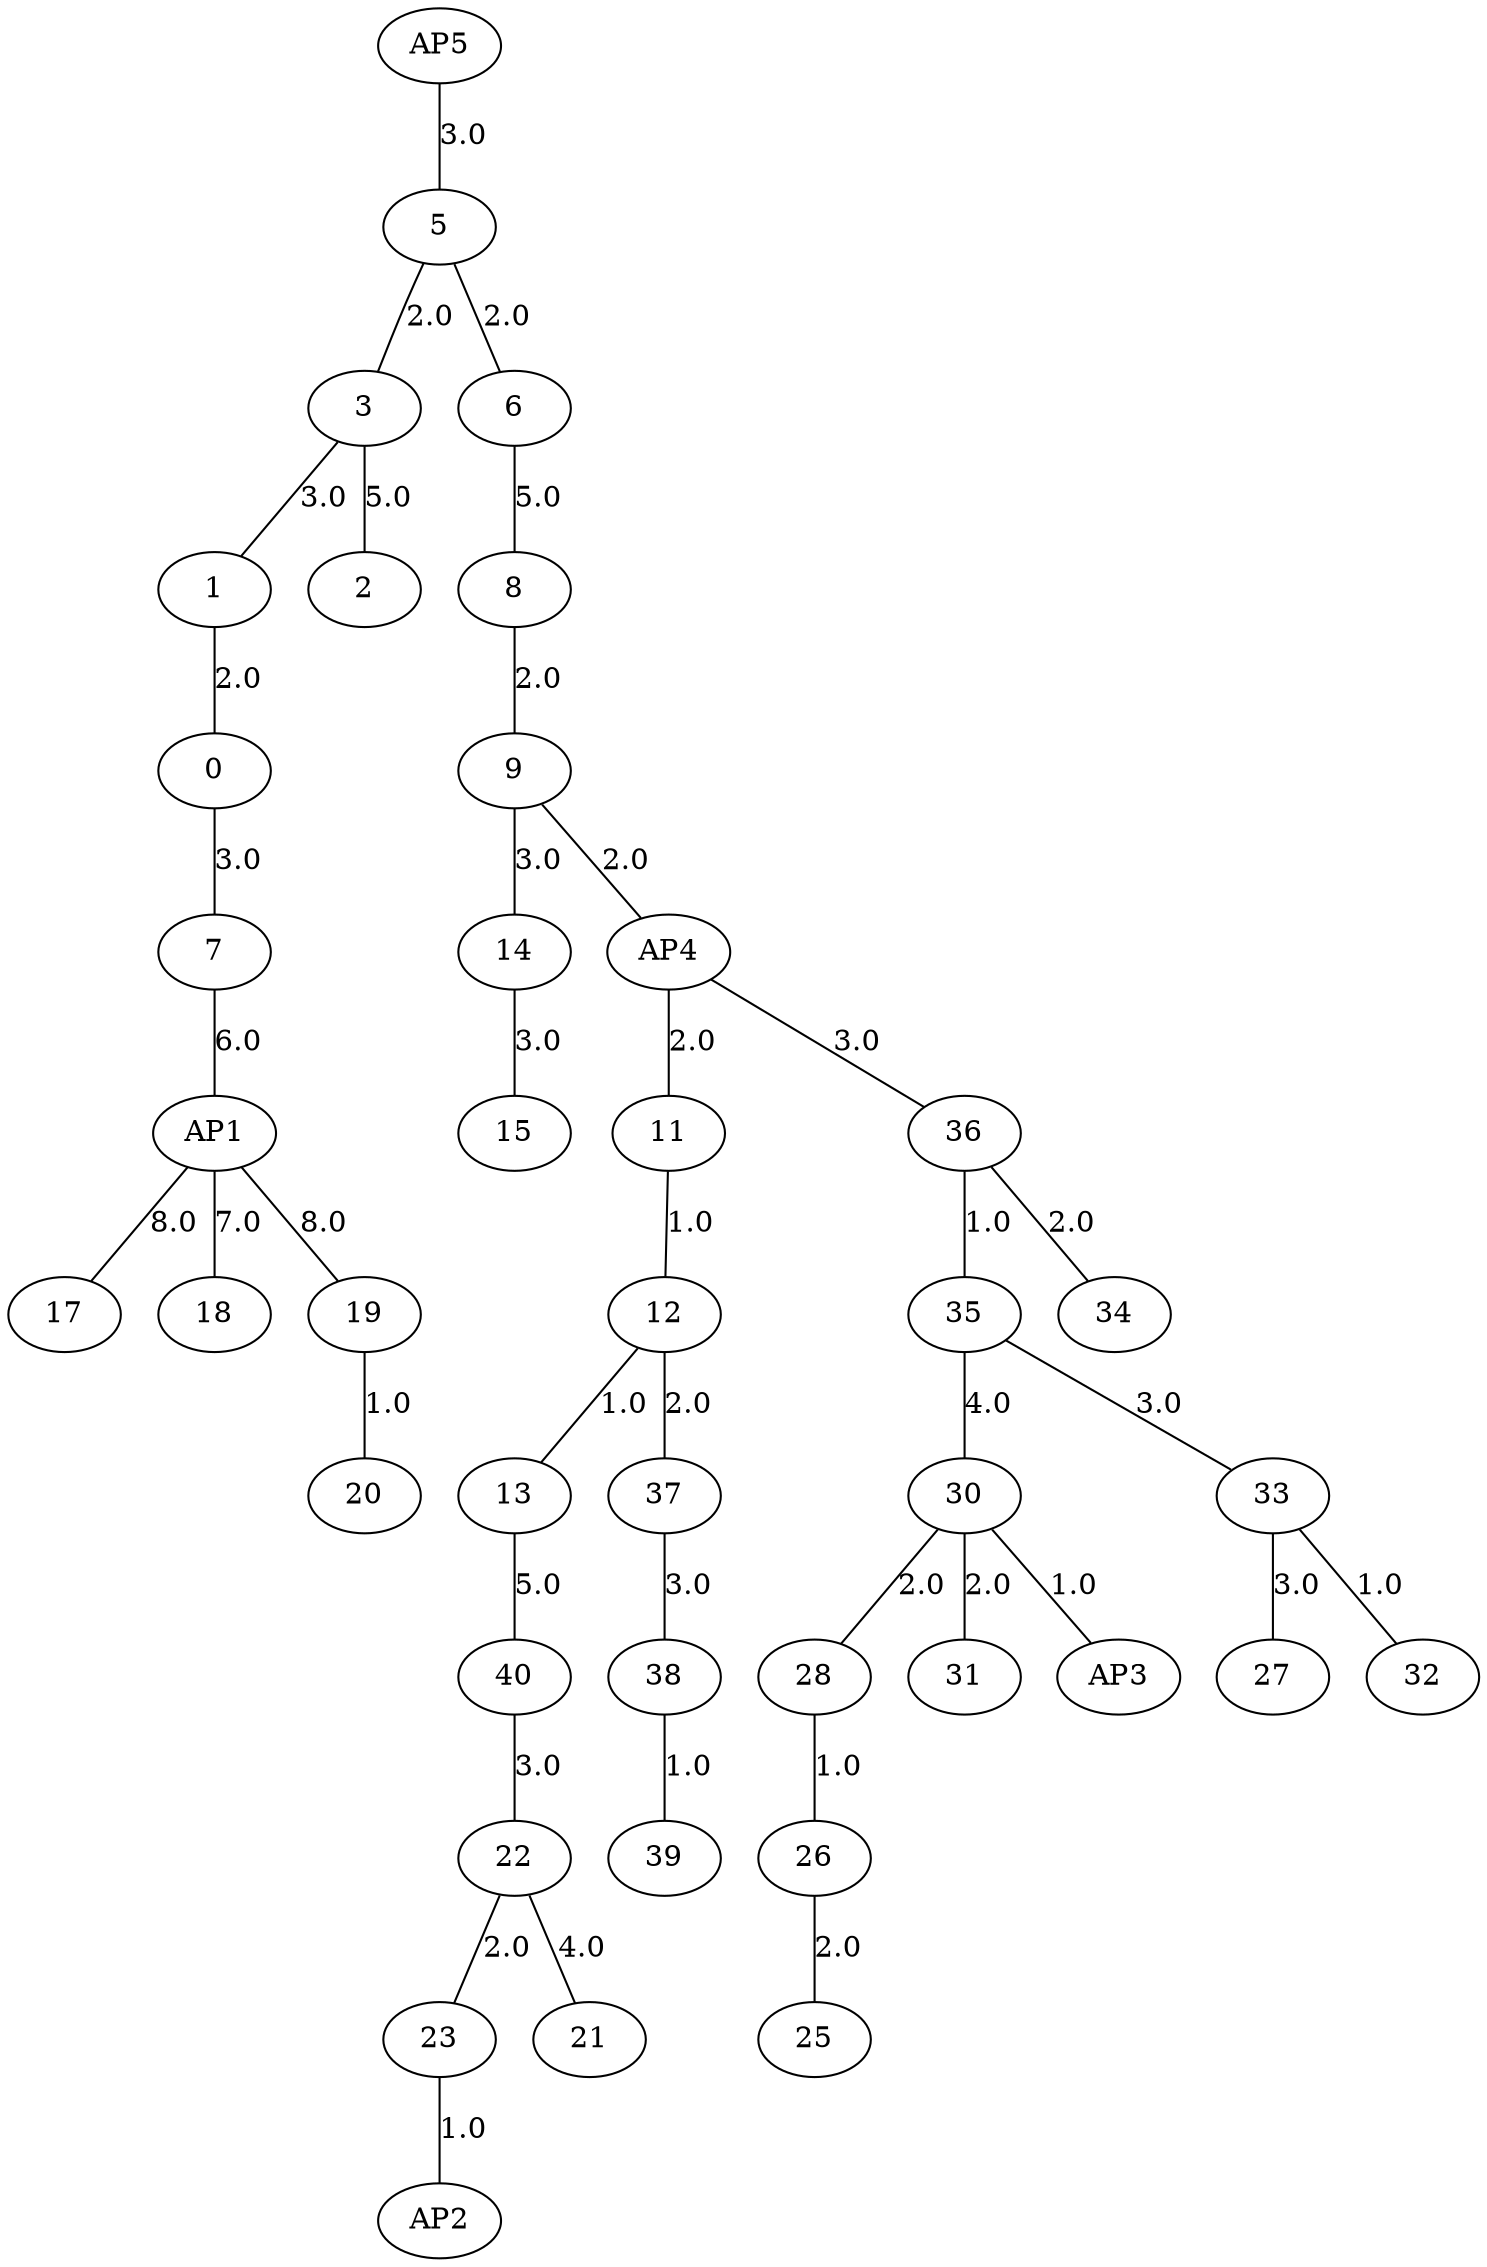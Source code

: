 graph G {
	22 -- 23 [label="2.0"];
	22 -- 21 [label="4.0"];
	23 -- AP2 [label="1.0"];
	26 -- 25 [label="2.0"];
	28 -- 26 [label="1.0"];
	30 -- 28 [label="2.0"];
	30 -- 31 [label="2.0"];
	30 -- AP3 [label="1.0"];
	11 -- 12 [label="1.0"];
	33 -- 27 [label="3.0"];
	33 -- 32 [label="1.0"];
	12 -- 13 [label="1.0"];
	12 -- 37 [label="2.0"];
	13 -- 40 [label="5.0"];
	AP1 -- 17 [label="8.0"];
	AP1 -- 18 [label="7.0"];
	AP1 -- 19 [label="8.0"];
	35 -- 30 [label="4.0"];
	35 -- 33 [label="3.0"];
	14 -- 15 [label="3.0"];
	36 -- 34 [label="2.0"];
	36 -- 35 [label="1.0"];
	37 -- 38 [label="3.0"];
	AP4 -- 11 [label="2.0"];
	AP4 -- 36 [label="3.0"];
	38 -- 39 [label="1.0"];
	AP5 -- 5 [label="3.0"];
	19 -- 20 [label="1.0"];
	0 -- 7 [label="3.0"];
	1 -- 0 [label="2.0"];
	3 -- 1 [label="3.0"];
	3 -- 2 [label="5.0"];
	5 -- 3 [label="2.0"];
	5 -- 6 [label="2.0"];
	6 -- 8 [label="5.0"];
	7 -- AP1 [label="6.0"];
	8 -- 9 [label="2.0"];
	9 -- 14 [label="3.0"];
	9 -- AP4 [label="2.0"];
	40 -- 22 [label="3.0"];
}
